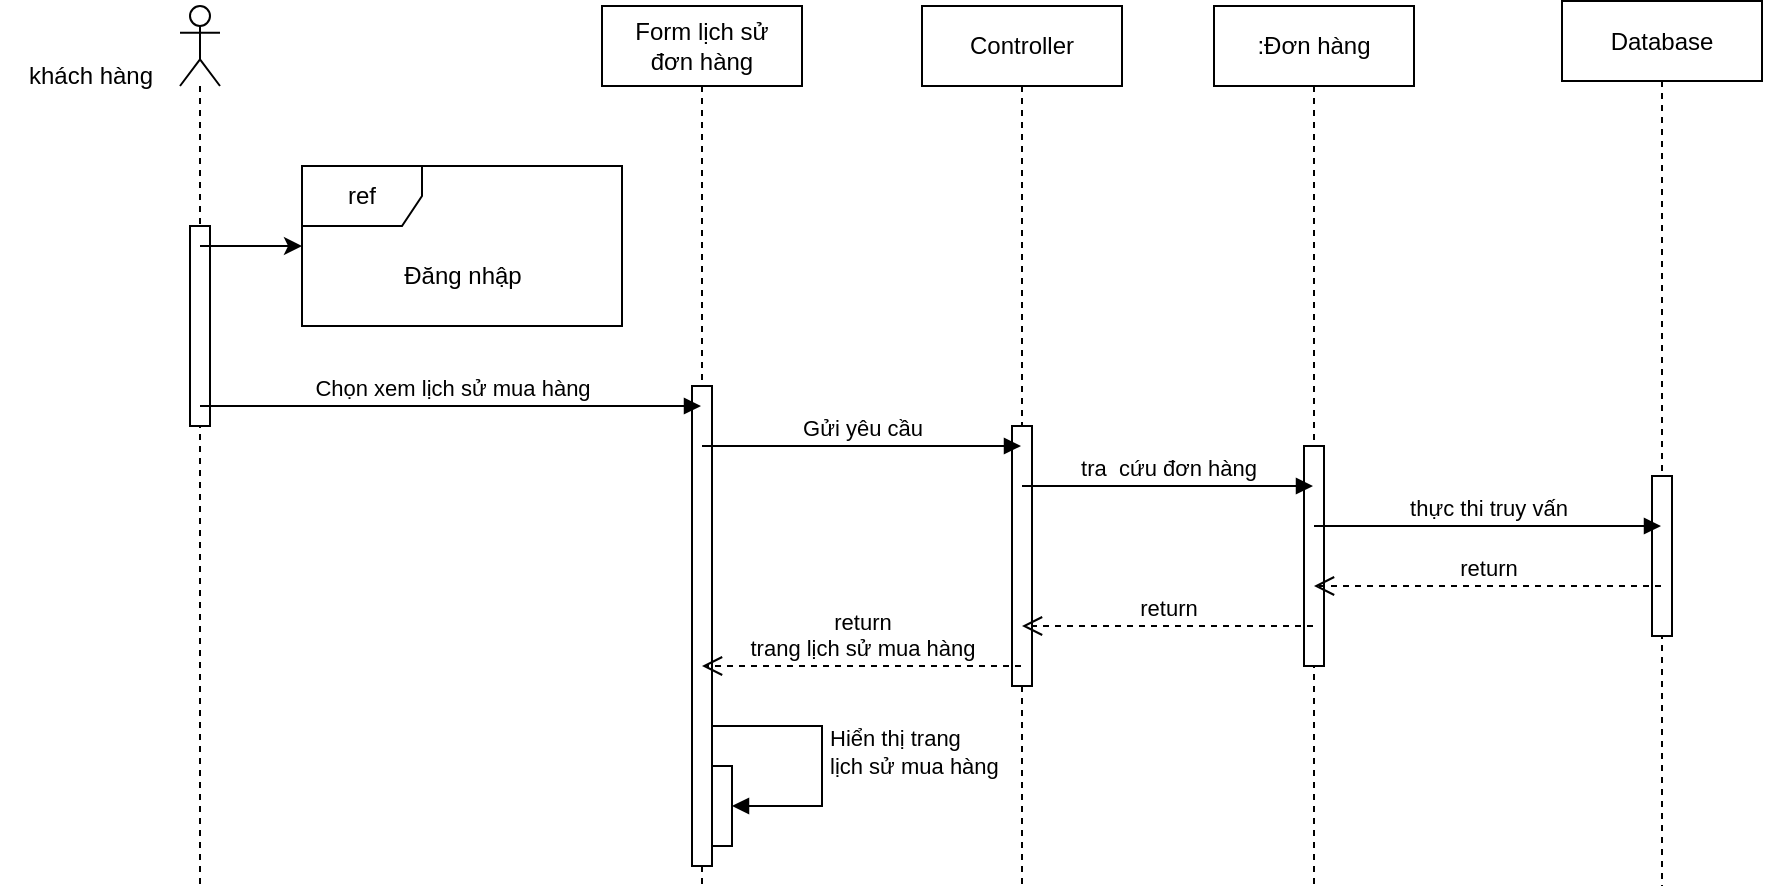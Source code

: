 <mxfile version="26.0.4">
  <diagram name="Page-1" id="8580VGVYnemu7ujUc-Q9">
    <mxGraphModel dx="1574" dy="428" grid="1" gridSize="10" guides="1" tooltips="1" connect="1" arrows="1" fold="1" page="1" pageScale="1" pageWidth="850" pageHeight="1100" math="0" shadow="0">
      <root>
        <mxCell id="0" />
        <mxCell id="1" parent="0" />
        <mxCell id="hYn4r3p3LcRwNkqxHNuV-1" value="" style="shape=umlLifeline;perimeter=lifelinePerimeter;whiteSpace=wrap;html=1;container=1;dropTarget=0;collapsible=0;recursiveResize=0;outlineConnect=0;portConstraint=eastwest;newEdgeStyle={&quot;curved&quot;:0,&quot;rounded&quot;:0};participant=umlActor;" parent="1" vertex="1">
          <mxGeometry x="-91" y="40" width="20" height="440" as="geometry" />
        </mxCell>
        <mxCell id="hmKDNbfSwVH-HrrcX1Py-4" value="" style="html=1;points=[[0,0,0,0,5],[0,1,0,0,-5],[1,0,0,0,5],[1,1,0,0,-5]];perimeter=orthogonalPerimeter;outlineConnect=0;targetShapes=umlLifeline;portConstraint=eastwest;newEdgeStyle={&quot;curved&quot;:0,&quot;rounded&quot;:0};" vertex="1" parent="hYn4r3p3LcRwNkqxHNuV-1">
          <mxGeometry x="5" y="110" width="10" height="100" as="geometry" />
        </mxCell>
        <mxCell id="hYn4r3p3LcRwNkqxHNuV-3" value="Controller" style="shape=umlLifeline;perimeter=lifelinePerimeter;whiteSpace=wrap;html=1;container=1;dropTarget=0;collapsible=0;recursiveResize=0;outlineConnect=0;portConstraint=eastwest;newEdgeStyle={&quot;curved&quot;:0,&quot;rounded&quot;:0};" parent="1" vertex="1">
          <mxGeometry x="280" y="40" width="100" height="440" as="geometry" />
        </mxCell>
        <mxCell id="hmKDNbfSwVH-HrrcX1Py-7" value="" style="html=1;points=[[0,0,0,0,5],[0,1,0,0,-5],[1,0,0,0,5],[1,1,0,0,-5]];perimeter=orthogonalPerimeter;outlineConnect=0;targetShapes=umlLifeline;portConstraint=eastwest;newEdgeStyle={&quot;curved&quot;:0,&quot;rounded&quot;:0};" vertex="1" parent="hYn4r3p3LcRwNkqxHNuV-3">
          <mxGeometry x="45" y="210" width="10" height="130" as="geometry" />
        </mxCell>
        <mxCell id="hYn4r3p3LcRwNkqxHNuV-4" value="Form lịch sử&lt;div&gt;đơn hàng&lt;/div&gt;" style="shape=umlLifeline;perimeter=lifelinePerimeter;whiteSpace=wrap;html=1;container=1;dropTarget=0;collapsible=0;recursiveResize=0;outlineConnect=0;portConstraint=eastwest;newEdgeStyle={&quot;curved&quot;:0,&quot;rounded&quot;:0};" parent="1" vertex="1">
          <mxGeometry x="120" y="40" width="100" height="440" as="geometry" />
        </mxCell>
        <mxCell id="nKb0iDZyd7LxMba1KXUz-2" value="Hiển thị trang&lt;div&gt;lịch sử&amp;nbsp;&lt;span style=&quot;background-color: light-dark(#ffffff, var(--ge-dark-color, #121212)); color: light-dark(rgb(0, 0, 0), rgb(255, 255, 255));&quot;&gt;mua hàng&lt;/span&gt;&lt;/div&gt;" style="html=1;align=left;spacingLeft=2;endArrow=block;rounded=0;edgeStyle=orthogonalEdgeStyle;curved=0;rounded=0;" parent="hYn4r3p3LcRwNkqxHNuV-4" target="hmKDNbfSwVH-HrrcX1Py-6" edge="1" source="hYn4r3p3LcRwNkqxHNuV-4">
          <mxGeometry relative="1" as="geometry">
            <mxPoint x="50" y="366" as="sourcePoint" />
            <Array as="points">
              <mxPoint x="110" y="360" />
              <mxPoint x="110" y="400" />
            </Array>
            <mxPoint x="60.0" y="396" as="targetPoint" />
          </mxGeometry>
        </mxCell>
        <mxCell id="hmKDNbfSwVH-HrrcX1Py-5" value="" style="html=1;points=[[0,0,0,0,5],[0,1,0,0,-5],[1,0,0,0,5],[1,1,0,0,-5]];perimeter=orthogonalPerimeter;outlineConnect=0;targetShapes=umlLifeline;portConstraint=eastwest;newEdgeStyle={&quot;curved&quot;:0,&quot;rounded&quot;:0};" vertex="1" parent="hYn4r3p3LcRwNkqxHNuV-4">
          <mxGeometry x="45" y="190" width="10" height="240" as="geometry" />
        </mxCell>
        <mxCell id="hmKDNbfSwVH-HrrcX1Py-6" value="" style="html=1;points=[[0,0,0,0,5],[0,1,0,0,-5],[1,0,0,0,5],[1,1,0,0,-5]];perimeter=orthogonalPerimeter;outlineConnect=0;targetShapes=umlLifeline;portConstraint=eastwest;newEdgeStyle={&quot;curved&quot;:0,&quot;rounded&quot;:0};" vertex="1" parent="hYn4r3p3LcRwNkqxHNuV-4">
          <mxGeometry x="55" y="380" width="10" height="40" as="geometry" />
        </mxCell>
        <mxCell id="hYn4r3p3LcRwNkqxHNuV-7" value="Database" style="shape=umlLifeline;perimeter=lifelinePerimeter;whiteSpace=wrap;html=1;container=1;dropTarget=0;collapsible=0;recursiveResize=0;outlineConnect=0;portConstraint=eastwest;newEdgeStyle={&quot;curved&quot;:0,&quot;rounded&quot;:0};" parent="1" vertex="1">
          <mxGeometry x="600" y="37.5" width="100" height="442.5" as="geometry" />
        </mxCell>
        <mxCell id="hmKDNbfSwVH-HrrcX1Py-9" value="" style="html=1;points=[[0,0,0,0,5],[0,1,0,0,-5],[1,0,0,0,5],[1,1,0,0,-5]];perimeter=orthogonalPerimeter;outlineConnect=0;targetShapes=umlLifeline;portConstraint=eastwest;newEdgeStyle={&quot;curved&quot;:0,&quot;rounded&quot;:0};" vertex="1" parent="hYn4r3p3LcRwNkqxHNuV-7">
          <mxGeometry x="45" y="237.5" width="10" height="80" as="geometry" />
        </mxCell>
        <mxCell id="hYn4r3p3LcRwNkqxHNuV-8" value="khách hàng" style="text;html=1;align=center;verticalAlign=middle;resizable=0;points=[];autosize=1;strokeColor=none;fillColor=none;" parent="1" vertex="1">
          <mxGeometry x="-181" y="60" width="90" height="30" as="geometry" />
        </mxCell>
        <mxCell id="hYn4r3p3LcRwNkqxHNuV-11" value=":Đơn hàng" style="shape=umlLifeline;perimeter=lifelinePerimeter;whiteSpace=wrap;html=1;container=1;dropTarget=0;collapsible=0;recursiveResize=0;outlineConnect=0;portConstraint=eastwest;newEdgeStyle={&quot;curved&quot;:0,&quot;rounded&quot;:0};" parent="1" vertex="1">
          <mxGeometry x="426" y="40" width="100" height="440" as="geometry" />
        </mxCell>
        <mxCell id="hmKDNbfSwVH-HrrcX1Py-8" value="" style="html=1;points=[[0,0,0,0,5],[0,1,0,0,-5],[1,0,0,0,5],[1,1,0,0,-5]];perimeter=orthogonalPerimeter;outlineConnect=0;targetShapes=umlLifeline;portConstraint=eastwest;newEdgeStyle={&quot;curved&quot;:0,&quot;rounded&quot;:0};" vertex="1" parent="hYn4r3p3LcRwNkqxHNuV-11">
          <mxGeometry x="45" y="220" width="10" height="110" as="geometry" />
        </mxCell>
        <mxCell id="hYn4r3p3LcRwNkqxHNuV-12" value="Chọn xem lịch sử mua hàng" style="html=1;verticalAlign=bottom;endArrow=block;curved=0;rounded=0;" parent="1" edge="1" target="hYn4r3p3LcRwNkqxHNuV-4" source="hYn4r3p3LcRwNkqxHNuV-1">
          <mxGeometry width="80" relative="1" as="geometry">
            <mxPoint x="-10.5" y="274" as="sourcePoint" />
            <mxPoint x="165" y="274" as="targetPoint" />
            <Array as="points">
              <mxPoint x="40" y="240" />
            </Array>
          </mxGeometry>
        </mxCell>
        <mxCell id="hYn4r3p3LcRwNkqxHNuV-13" value="Gửi yêu cầu" style="html=1;verticalAlign=bottom;endArrow=block;curved=0;rounded=0;" parent="1" edge="1" target="hYn4r3p3LcRwNkqxHNuV-3" source="hYn4r3p3LcRwNkqxHNuV-4">
          <mxGeometry width="80" relative="1" as="geometry">
            <mxPoint x="170" y="283" as="sourcePoint" />
            <mxPoint x="329.5" y="283" as="targetPoint" />
            <Array as="points">
              <mxPoint x="250" y="260" />
            </Array>
          </mxGeometry>
        </mxCell>
        <mxCell id="hYn4r3p3LcRwNkqxHNuV-14" value="tra&amp;nbsp; cứu đơn hàng" style="html=1;verticalAlign=bottom;endArrow=block;curved=0;rounded=0;" parent="1" edge="1" target="hYn4r3p3LcRwNkqxHNuV-11" source="hYn4r3p3LcRwNkqxHNuV-3">
          <mxGeometry width="80" relative="1" as="geometry">
            <mxPoint x="330" y="290" as="sourcePoint" />
            <mxPoint x="474.5" y="290" as="targetPoint" />
            <Array as="points">
              <mxPoint x="390" y="280" />
            </Array>
          </mxGeometry>
        </mxCell>
        <mxCell id="hYn4r3p3LcRwNkqxHNuV-16" value="thực thi truy vấn" style="html=1;verticalAlign=bottom;endArrow=block;curved=0;rounded=0;" parent="1" edge="1" target="hYn4r3p3LcRwNkqxHNuV-7" source="hYn4r3p3LcRwNkqxHNuV-11">
          <mxGeometry width="80" relative="1" as="geometry">
            <mxPoint x="474.5" y="301" as="sourcePoint" />
            <mxPoint x="649.5" y="301" as="targetPoint" />
            <Array as="points">
              <mxPoint x="580" y="300" />
            </Array>
          </mxGeometry>
        </mxCell>
        <mxCell id="hYn4r3p3LcRwNkqxHNuV-17" value="return" style="html=1;verticalAlign=bottom;endArrow=open;dashed=1;endSize=8;curved=0;rounded=0;" parent="1" edge="1" target="hYn4r3p3LcRwNkqxHNuV-11" source="hYn4r3p3LcRwNkqxHNuV-7">
          <mxGeometry relative="1" as="geometry">
            <mxPoint x="650.5" y="330" as="sourcePoint" />
            <mxPoint x="475.81" y="330" as="targetPoint" />
            <Array as="points">
              <mxPoint x="580" y="330" />
            </Array>
          </mxGeometry>
        </mxCell>
        <mxCell id="hYn4r3p3LcRwNkqxHNuV-19" value="return" style="html=1;verticalAlign=bottom;endArrow=open;dashed=1;endSize=8;curved=0;rounded=0;" parent="1" edge="1" target="hYn4r3p3LcRwNkqxHNuV-3" source="hYn4r3p3LcRwNkqxHNuV-11">
          <mxGeometry relative="1" as="geometry">
            <mxPoint x="470" y="342" as="sourcePoint" />
            <mxPoint x="330" y="342" as="targetPoint" />
            <Array as="points">
              <mxPoint x="400" y="350" />
            </Array>
          </mxGeometry>
        </mxCell>
        <mxCell id="hYn4r3p3LcRwNkqxHNuV-20" value="return&lt;div&gt;trang lịch sử mua hàng&lt;/div&gt;" style="html=1;verticalAlign=bottom;endArrow=open;dashed=1;endSize=8;curved=0;rounded=0;" parent="1" target="hYn4r3p3LcRwNkqxHNuV-4" edge="1" source="hYn4r3p3LcRwNkqxHNuV-3">
          <mxGeometry relative="1" as="geometry">
            <mxPoint x="330" y="351" as="sourcePoint" />
            <mxPoint x="169.5" y="351" as="targetPoint" />
            <Array as="points">
              <mxPoint x="240" y="370" />
            </Array>
          </mxGeometry>
        </mxCell>
        <mxCell id="hmKDNbfSwVH-HrrcX1Py-1" value="ref" style="shape=umlFrame;whiteSpace=wrap;html=1;pointerEvents=0;" vertex="1" parent="1">
          <mxGeometry x="-30" y="120" width="160" height="80" as="geometry" />
        </mxCell>
        <mxCell id="hmKDNbfSwVH-HrrcX1Py-2" value="" style="endArrow=classic;html=1;rounded=0;" edge="1" parent="1" source="hYn4r3p3LcRwNkqxHNuV-1" target="hmKDNbfSwVH-HrrcX1Py-1">
          <mxGeometry width="50" height="50" relative="1" as="geometry">
            <mxPoint x="-70" y="170" as="sourcePoint" />
            <mxPoint x="-160" y="160" as="targetPoint" />
            <Array as="points">
              <mxPoint x="-50" y="160" />
            </Array>
          </mxGeometry>
        </mxCell>
        <mxCell id="hmKDNbfSwVH-HrrcX1Py-3" value="Đăng nhập" style="text;html=1;align=center;verticalAlign=middle;resizable=0;points=[];autosize=1;strokeColor=none;fillColor=none;" vertex="1" parent="1">
          <mxGeometry x="10" y="160" width="80" height="30" as="geometry" />
        </mxCell>
      </root>
    </mxGraphModel>
  </diagram>
</mxfile>
